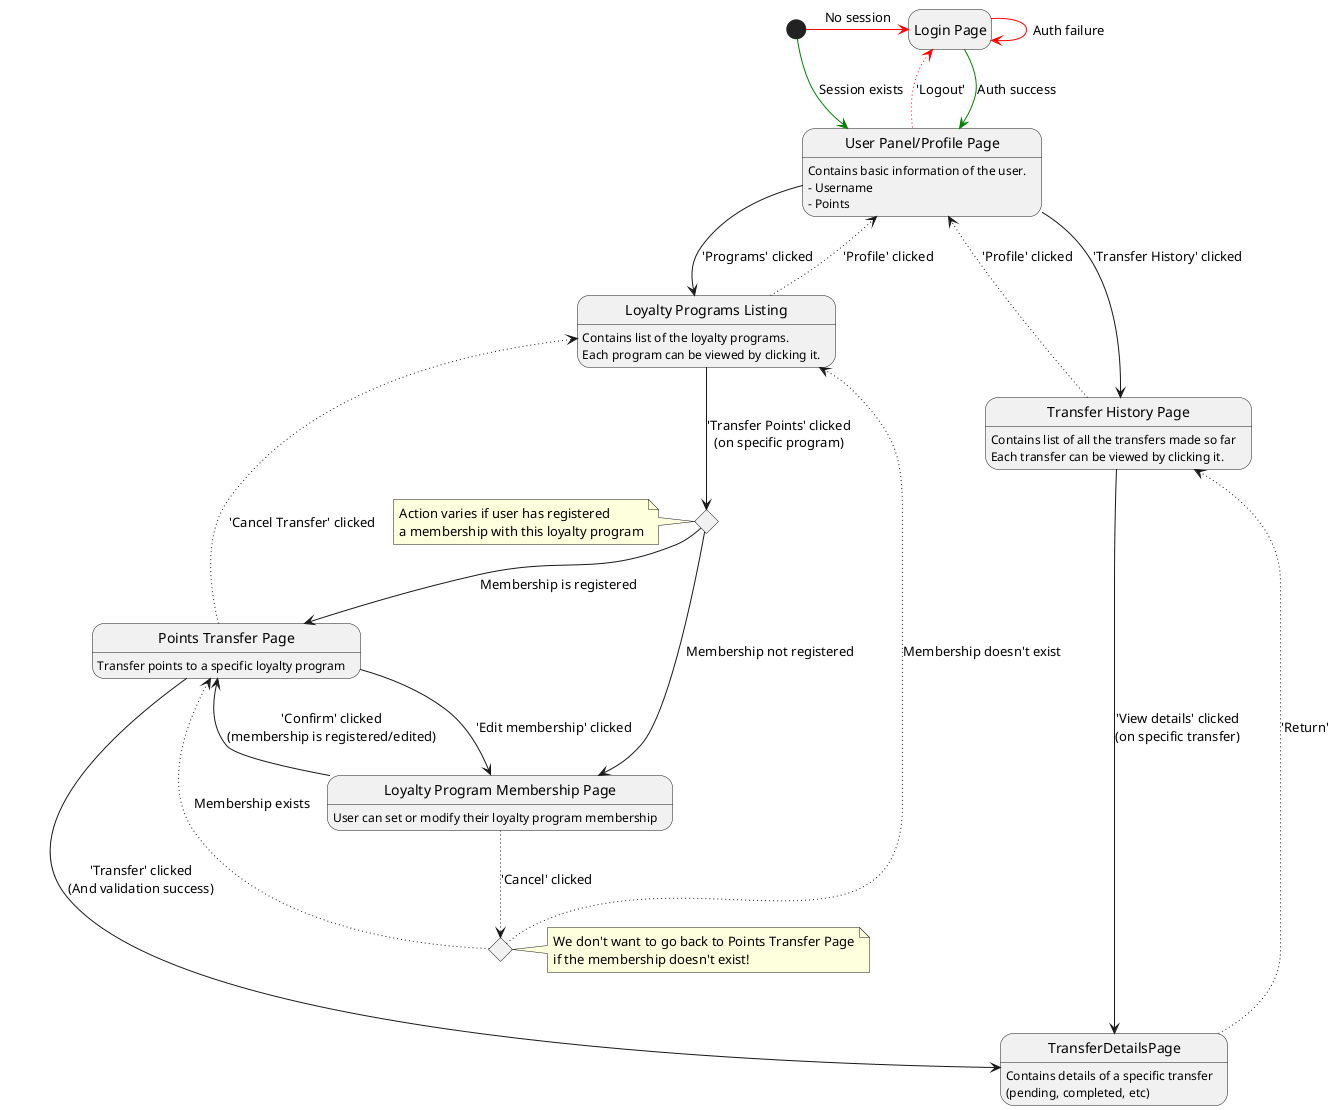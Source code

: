 @startuml Bank Client State Diagram
hide empty description

state LoginPage as "Login Page"
state UserPanelPage as "User Panel/Profile Page"
state LoyaltyProgramsPage as "Loyalty Programs Listing"
state TransferHistoryPage as "Transfer History Page"
state TransferPointsPage as "Points Transfer Page"
state ProgramMembershipPage as "Loyalty Program Membership Page"

state hasMembershipAtLoyaltyProgramsPage <<choice>>
state hasMembershipAtProgramMembershipPage <<choice>>

[*] -[#red]> LoginPage: No session
[*] -[#green]> UserPanelPage: Session exists

LoginPage -[#green]-> UserPanelPage: Auth success
LoginPage -[#red]-> LoginPage: Auth failure

UserPanelPage --> LoyaltyProgramsPage: 'Programs' clicked
UserPanelPage --> TransferHistoryPage: 'Transfer History' clicked
UserPanelPage -[#red,dotted]-> LoginPage: 'Logout'
UserPanelPage: Contains basic information of the user.\n- Username\n- Points

TransferHistoryPage -[dotted]-> UserPanelPage: 'Profile' clicked
TransferHistoryPage --> TransferDetailsPage: 'View details' clicked\n(on specific transfer)
TransferHistoryPage: Contains list of all the transfers made so far\nEach transfer can be viewed by clicking it.

TransferDetailsPage -[dotted]-> TransferHistoryPage: 'Return'
TransferDetailsPage: Contains details of a specific transfer\n(pending, completed, etc)

LoyaltyProgramsPage -[dotted]-> UserPanelPage: 'Profile' clicked
LoyaltyProgramsPage --> hasMembershipAtLoyaltyProgramsPage: 'Transfer Points' clicked\n(on specific program)
    hasMembershipAtLoyaltyProgramsPage --> TransferPointsPage: Membership is registered
    hasMembershipAtLoyaltyProgramsPage --> ProgramMembershipPage: Membership not registered
    note left of hasMembershipAtLoyaltyProgramsPage: Action varies if user has registered\na membership with this loyalty program
LoyaltyProgramsPage: Contains list of the loyalty programs.\nEach program can be viewed by clicking it.

TransferPointsPage -[dotted]-> LoyaltyProgramsPage: 'Cancel Transfer' clicked
TransferPointsPage --> ProgramMembershipPage: 'Edit membership' clicked
TransferPointsPage ----> TransferDetailsPage: 'Transfer' clicked\n(And validation success)
TransferPointsPage: Transfer points to a specific loyalty program

ProgramMembershipPage -[dotted]-> hasMembershipAtProgramMembershipPage: 'Cancel' clicked
    hasMembershipAtProgramMembershipPage -[dotted]-> TransferPointsPage: Membership exists
    hasMembershipAtProgramMembershipPage -[dotted]-> LoyaltyProgramsPage: Membership doesn't exist
    note right of hasMembershipAtProgramMembershipPage: We don't want to go back to Points Transfer Page\nif the membership doesn't exist!
ProgramMembershipPage --> TransferPointsPage: 'Confirm' clicked\n(membership is registered/edited)
ProgramMembershipPage: User can set or modify their loyalty program membership

@enduml